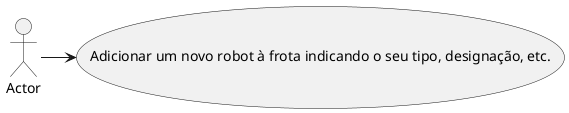 @startuml
Actor Actor as ac
ac -> (Adicionar um novo robot à frota indicando o seu tipo, designação, etc.)
@enduml